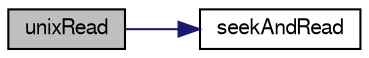 digraph "unixRead"
{
  edge [fontname="FreeSans",fontsize="10",labelfontname="FreeSans",labelfontsize="10"];
  node [fontname="FreeSans",fontsize="10",shape=record];
  rankdir="LR";
  Node848974 [label="unixRead",height=0.2,width=0.4,color="black", fillcolor="grey75", style="filled", fontcolor="black"];
  Node848974 -> Node848975 [color="midnightblue",fontsize="10",style="solid",fontname="FreeSans"];
  Node848975 [label="seekAndRead",height=0.2,width=0.4,color="black", fillcolor="white", style="filled",URL="$sqlite3_8c.html#a12a82854284c159ec47d1e5bb38d63bf"];
}
